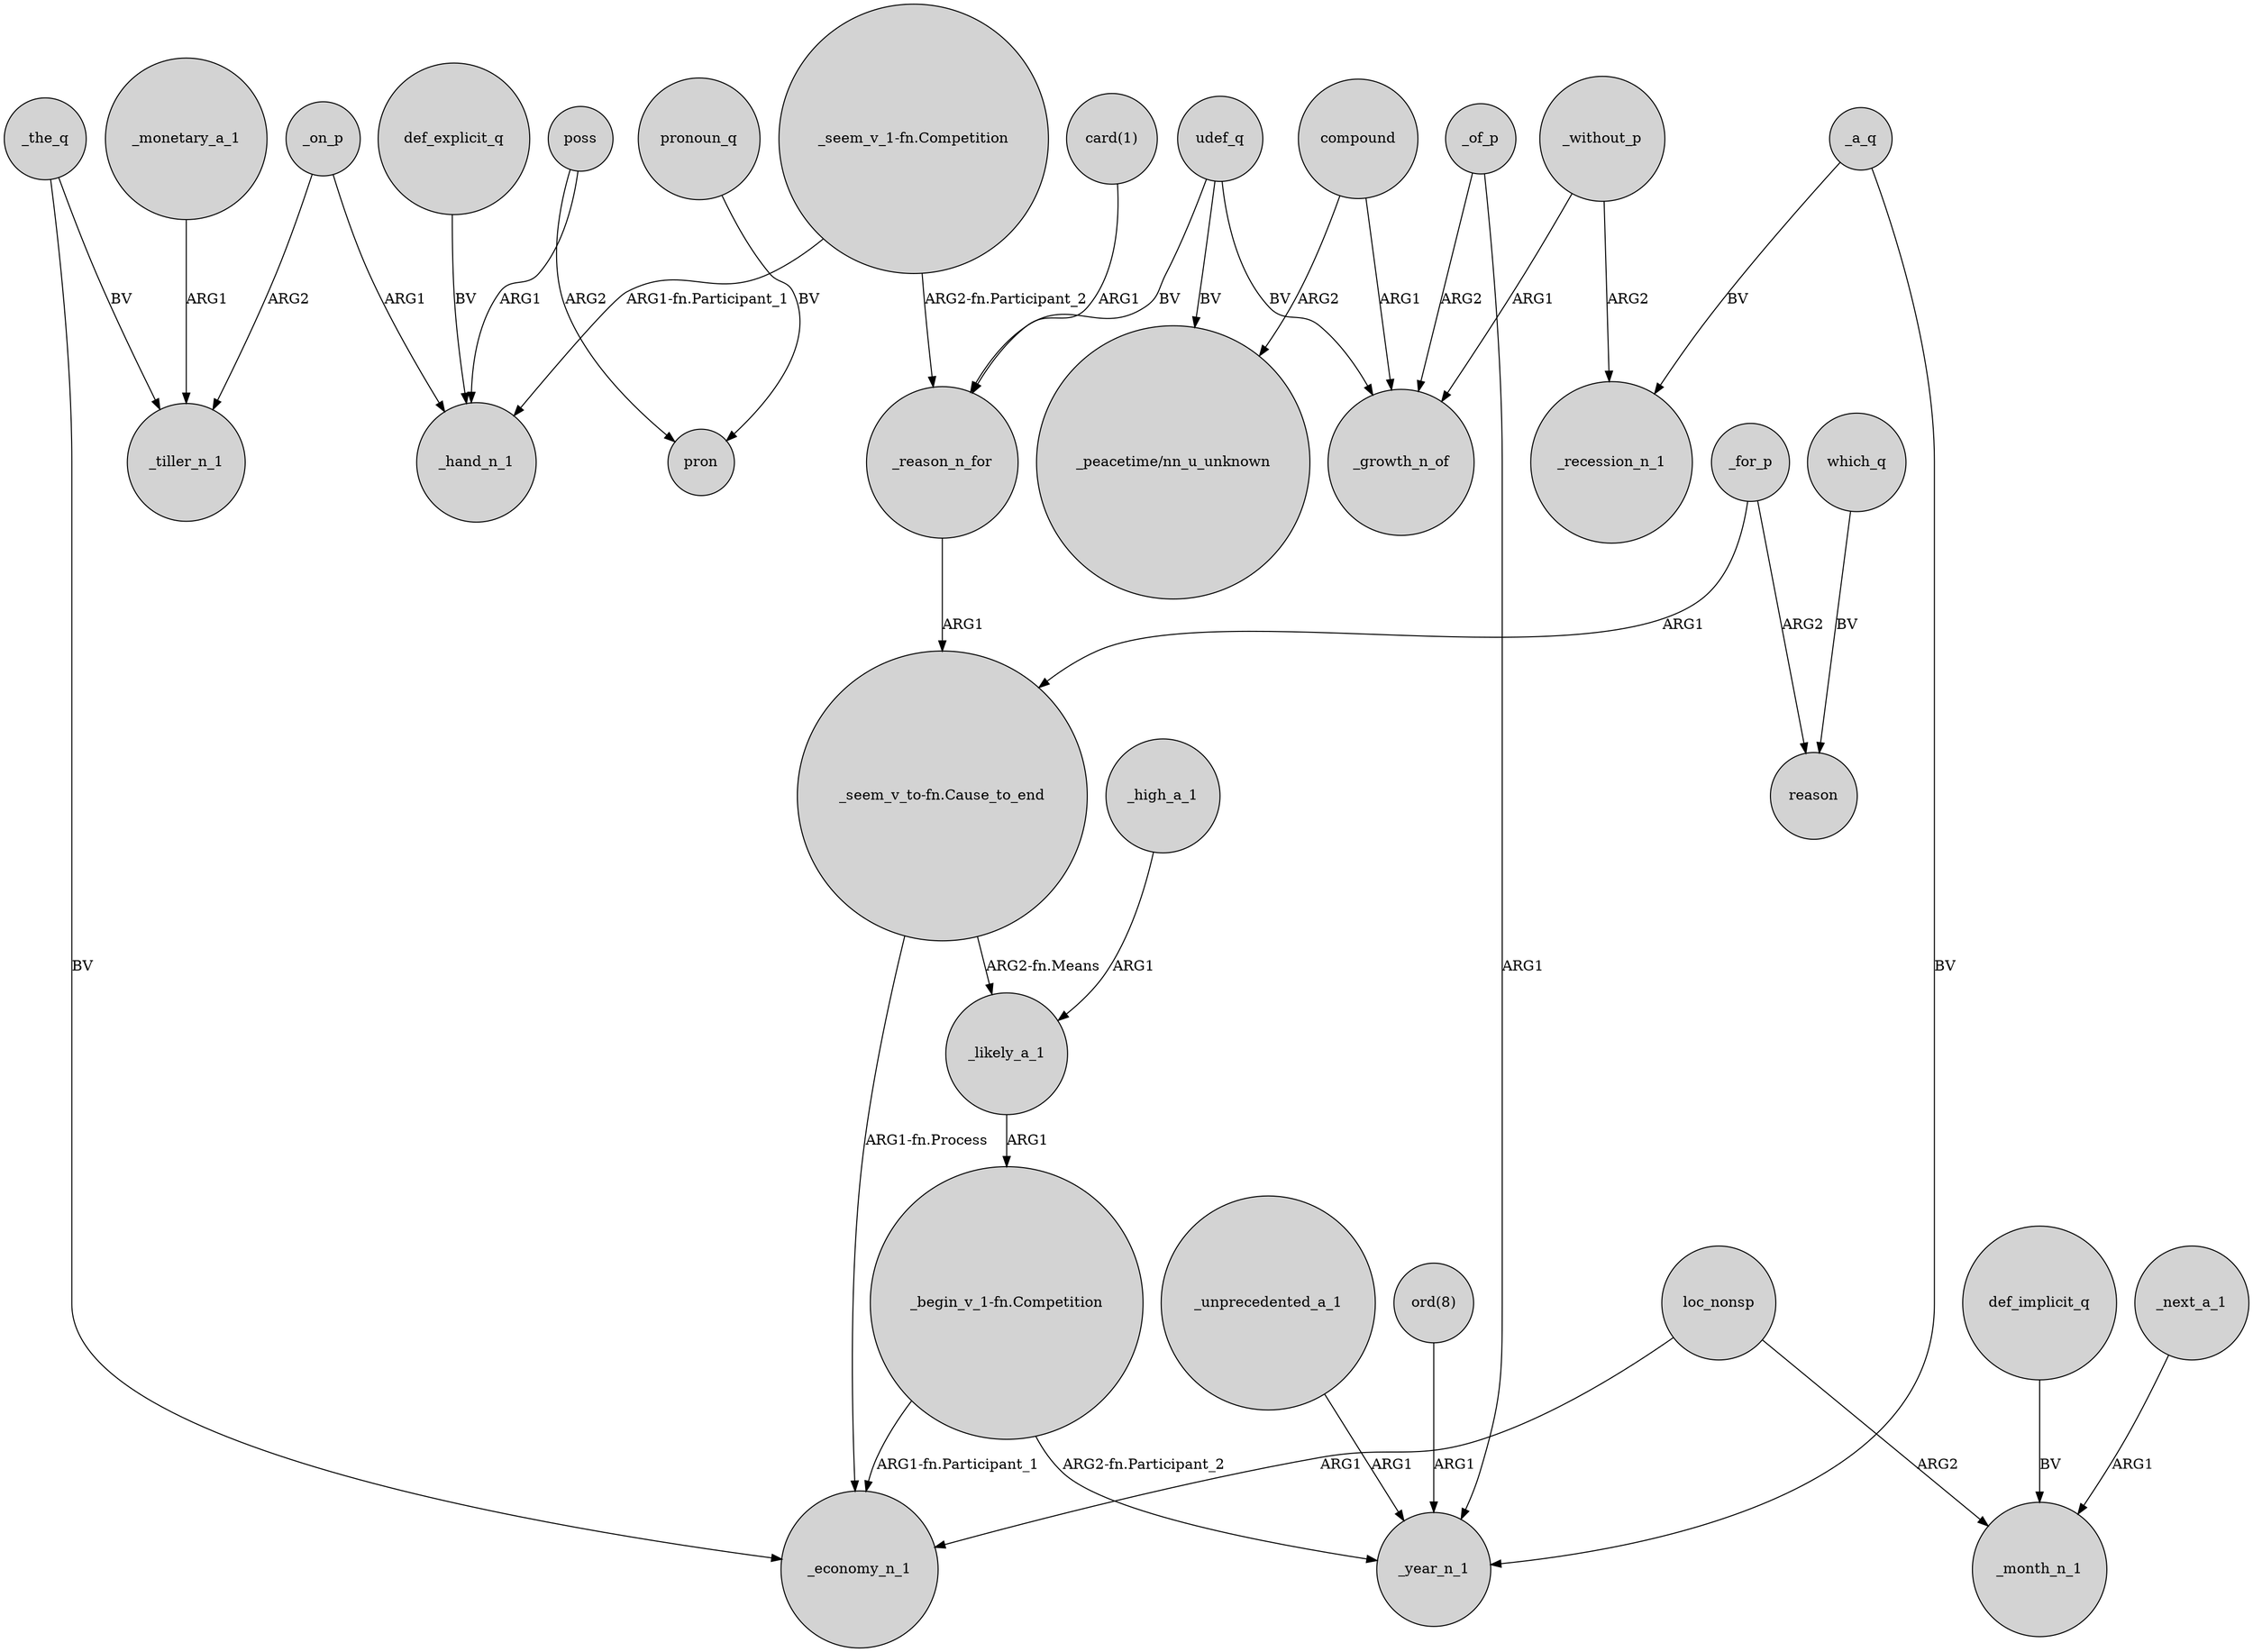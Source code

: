 digraph {
	node [shape=circle style=filled]
	"_begin_v_1-fn.Competition" -> _economy_n_1 [label="ARG1-fn.Participant_1"]
	"_seem_v_1-fn.Competition" -> _hand_n_1 [label="ARG1-fn.Participant_1"]
	_without_p -> _growth_n_of [label=ARG1]
	def_implicit_q -> _month_n_1 [label=BV]
	"_seem_v_to-fn.Cause_to_end" -> _likely_a_1 [label="ARG2-fn.Means"]
	_on_p -> _hand_n_1 [label=ARG1]
	"_seem_v_1-fn.Competition" -> _reason_n_for [label="ARG2-fn.Participant_2"]
	which_q -> reason [label=BV]
	_for_p -> reason [label=ARG2]
	_next_a_1 -> _month_n_1 [label=ARG1]
	_a_q -> _year_n_1 [label=BV]
	"card(1)" -> _reason_n_for [label=ARG1]
	compound -> "_peacetime/nn_u_unknown" [label=ARG2]
	loc_nonsp -> _economy_n_1 [label=ARG1]
	_unprecedented_a_1 -> _year_n_1 [label=ARG1]
	"ord(8)" -> _year_n_1 [label=ARG1]
	loc_nonsp -> _month_n_1 [label=ARG2]
	_the_q -> _tiller_n_1 [label=BV]
	pronoun_q -> pron [label=BV]
	_without_p -> _recession_n_1 [label=ARG2]
	"_seem_v_to-fn.Cause_to_end" -> _economy_n_1 [label="ARG1-fn.Process"]
	poss -> pron [label=ARG2]
	_high_a_1 -> _likely_a_1 [label=ARG1]
	_likely_a_1 -> "_begin_v_1-fn.Competition" [label=ARG1]
	_of_p -> _year_n_1 [label=ARG1]
	_monetary_a_1 -> _tiller_n_1 [label=ARG1]
	_a_q -> _recession_n_1 [label=BV]
	udef_q -> "_peacetime/nn_u_unknown" [label=BV]
	udef_q -> _reason_n_for [label=BV]
	def_explicit_q -> _hand_n_1 [label=BV]
	"_begin_v_1-fn.Competition" -> _year_n_1 [label="ARG2-fn.Participant_2"]
	_on_p -> _tiller_n_1 [label=ARG2]
	_reason_n_for -> "_seem_v_to-fn.Cause_to_end" [label=ARG1]
	udef_q -> _growth_n_of [label=BV]
	_of_p -> _growth_n_of [label=ARG2]
	compound -> _growth_n_of [label=ARG1]
	poss -> _hand_n_1 [label=ARG1]
	_for_p -> "_seem_v_to-fn.Cause_to_end" [label=ARG1]
	_the_q -> _economy_n_1 [label=BV]
}
